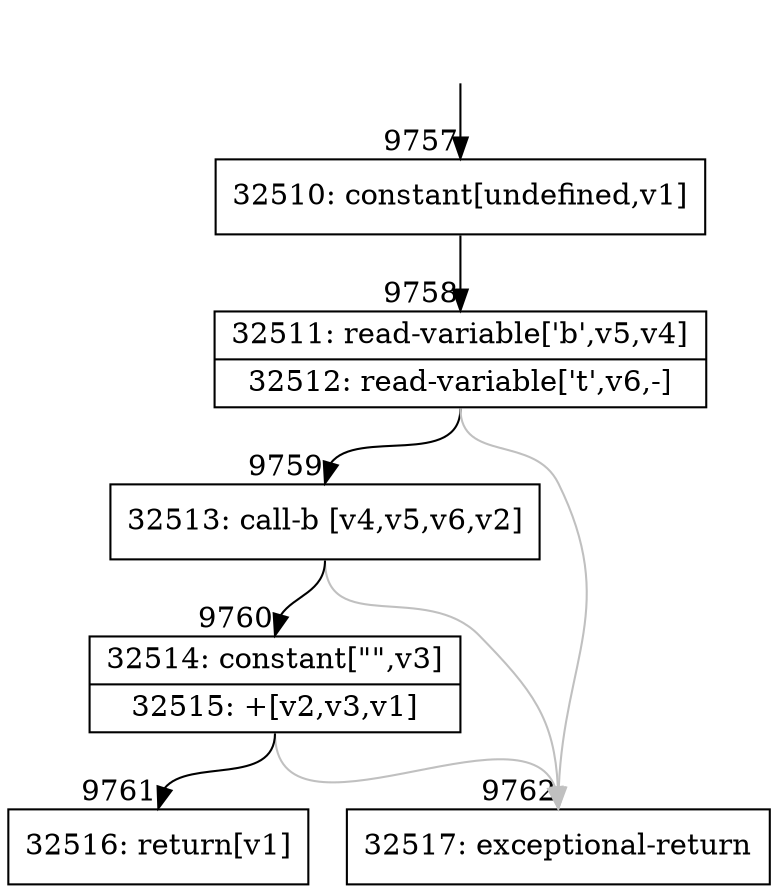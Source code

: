 digraph {
rankdir="TD"
BB_entry894[shape=none,label=""];
BB_entry894 -> BB9757 [tailport=s, headport=n, headlabel="    9757"]
BB9757 [shape=record label="{32510: constant[undefined,v1]}" ] 
BB9757 -> BB9758 [tailport=s, headport=n, headlabel="      9758"]
BB9758 [shape=record label="{32511: read-variable['b',v5,v4]|32512: read-variable['t',v6,-]}" ] 
BB9758 -> BB9759 [tailport=s, headport=n, headlabel="      9759"]
BB9758 -> BB9762 [tailport=s, headport=n, color=gray, headlabel="      9762"]
BB9759 [shape=record label="{32513: call-b [v4,v5,v6,v2]}" ] 
BB9759 -> BB9760 [tailport=s, headport=n, headlabel="      9760"]
BB9759 -> BB9762 [tailport=s, headport=n, color=gray]
BB9760 [shape=record label="{32514: constant[\"\",v3]|32515: +[v2,v3,v1]}" ] 
BB9760 -> BB9761 [tailport=s, headport=n, headlabel="      9761"]
BB9760 -> BB9762 [tailport=s, headport=n, color=gray]
BB9761 [shape=record label="{32516: return[v1]}" ] 
BB9762 [shape=record label="{32517: exceptional-return}" ] 
//#$~ 5771
}
